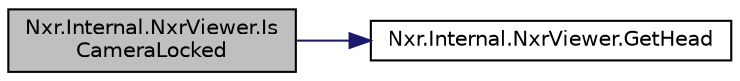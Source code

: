 digraph "Nxr.Internal.NxrViewer.IsCameraLocked"
{
 // LATEX_PDF_SIZE
  edge [fontname="Helvetica",fontsize="10",labelfontname="Helvetica",labelfontsize="10"];
  node [fontname="Helvetica",fontsize="10",shape=record];
  rankdir="LR";
  Node1 [label="Nxr.Internal.NxrViewer.Is\lCameraLocked",height=0.2,width=0.4,color="black", fillcolor="grey75", style="filled", fontcolor="black",tooltip="Is main camera locked"];
  Node1 -> Node2 [color="midnightblue",fontsize="10",style="solid",fontname="Helvetica"];
  Node2 [label="Nxr.Internal.NxrViewer.GetHead",height=0.2,width=0.4,color="black", fillcolor="white", style="filled",URL="$class_nxr_1_1_internal_1_1_nxr_viewer.html#a7245912e511107749a4439df63f5d537",tooltip="Get the NxrHead"];
}
